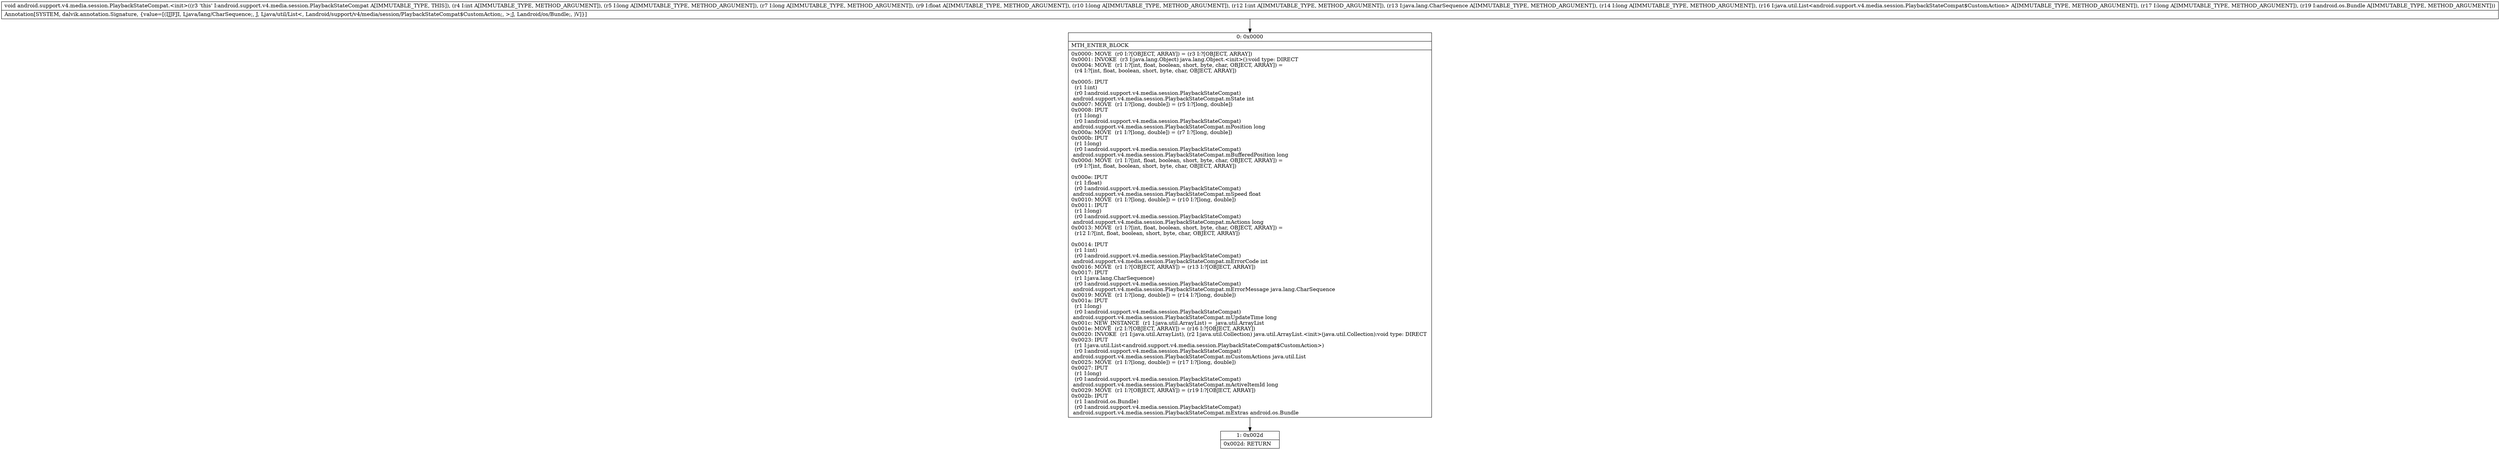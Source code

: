 digraph "CFG forandroid.support.v4.media.session.PlaybackStateCompat.\<init\>(IJJFJILjava\/lang\/CharSequence;JLjava\/util\/List;JLandroid\/os\/Bundle;)V" {
Node_0 [shape=record,label="{0\:\ 0x0000|MTH_ENTER_BLOCK\l|0x0000: MOVE  (r0 I:?[OBJECT, ARRAY]) = (r3 I:?[OBJECT, ARRAY]) \l0x0001: INVOKE  (r3 I:java.lang.Object) java.lang.Object.\<init\>():void type: DIRECT \l0x0004: MOVE  (r1 I:?[int, float, boolean, short, byte, char, OBJECT, ARRAY]) = \l  (r4 I:?[int, float, boolean, short, byte, char, OBJECT, ARRAY])\l \l0x0005: IPUT  \l  (r1 I:int)\l  (r0 I:android.support.v4.media.session.PlaybackStateCompat)\l android.support.v4.media.session.PlaybackStateCompat.mState int \l0x0007: MOVE  (r1 I:?[long, double]) = (r5 I:?[long, double]) \l0x0008: IPUT  \l  (r1 I:long)\l  (r0 I:android.support.v4.media.session.PlaybackStateCompat)\l android.support.v4.media.session.PlaybackStateCompat.mPosition long \l0x000a: MOVE  (r1 I:?[long, double]) = (r7 I:?[long, double]) \l0x000b: IPUT  \l  (r1 I:long)\l  (r0 I:android.support.v4.media.session.PlaybackStateCompat)\l android.support.v4.media.session.PlaybackStateCompat.mBufferedPosition long \l0x000d: MOVE  (r1 I:?[int, float, boolean, short, byte, char, OBJECT, ARRAY]) = \l  (r9 I:?[int, float, boolean, short, byte, char, OBJECT, ARRAY])\l \l0x000e: IPUT  \l  (r1 I:float)\l  (r0 I:android.support.v4.media.session.PlaybackStateCompat)\l android.support.v4.media.session.PlaybackStateCompat.mSpeed float \l0x0010: MOVE  (r1 I:?[long, double]) = (r10 I:?[long, double]) \l0x0011: IPUT  \l  (r1 I:long)\l  (r0 I:android.support.v4.media.session.PlaybackStateCompat)\l android.support.v4.media.session.PlaybackStateCompat.mActions long \l0x0013: MOVE  (r1 I:?[int, float, boolean, short, byte, char, OBJECT, ARRAY]) = \l  (r12 I:?[int, float, boolean, short, byte, char, OBJECT, ARRAY])\l \l0x0014: IPUT  \l  (r1 I:int)\l  (r0 I:android.support.v4.media.session.PlaybackStateCompat)\l android.support.v4.media.session.PlaybackStateCompat.mErrorCode int \l0x0016: MOVE  (r1 I:?[OBJECT, ARRAY]) = (r13 I:?[OBJECT, ARRAY]) \l0x0017: IPUT  \l  (r1 I:java.lang.CharSequence)\l  (r0 I:android.support.v4.media.session.PlaybackStateCompat)\l android.support.v4.media.session.PlaybackStateCompat.mErrorMessage java.lang.CharSequence \l0x0019: MOVE  (r1 I:?[long, double]) = (r14 I:?[long, double]) \l0x001a: IPUT  \l  (r1 I:long)\l  (r0 I:android.support.v4.media.session.PlaybackStateCompat)\l android.support.v4.media.session.PlaybackStateCompat.mUpdateTime long \l0x001c: NEW_INSTANCE  (r1 I:java.util.ArrayList) =  java.util.ArrayList \l0x001e: MOVE  (r2 I:?[OBJECT, ARRAY]) = (r16 I:?[OBJECT, ARRAY]) \l0x0020: INVOKE  (r1 I:java.util.ArrayList), (r2 I:java.util.Collection) java.util.ArrayList.\<init\>(java.util.Collection):void type: DIRECT \l0x0023: IPUT  \l  (r1 I:java.util.List\<android.support.v4.media.session.PlaybackStateCompat$CustomAction\>)\l  (r0 I:android.support.v4.media.session.PlaybackStateCompat)\l android.support.v4.media.session.PlaybackStateCompat.mCustomActions java.util.List \l0x0025: MOVE  (r1 I:?[long, double]) = (r17 I:?[long, double]) \l0x0027: IPUT  \l  (r1 I:long)\l  (r0 I:android.support.v4.media.session.PlaybackStateCompat)\l android.support.v4.media.session.PlaybackStateCompat.mActiveItemId long \l0x0029: MOVE  (r1 I:?[OBJECT, ARRAY]) = (r19 I:?[OBJECT, ARRAY]) \l0x002b: IPUT  \l  (r1 I:android.os.Bundle)\l  (r0 I:android.support.v4.media.session.PlaybackStateCompat)\l android.support.v4.media.session.PlaybackStateCompat.mExtras android.os.Bundle \l}"];
Node_1 [shape=record,label="{1\:\ 0x002d|0x002d: RETURN   \l}"];
MethodNode[shape=record,label="{void android.support.v4.media.session.PlaybackStateCompat.\<init\>((r3 'this' I:android.support.v4.media.session.PlaybackStateCompat A[IMMUTABLE_TYPE, THIS]), (r4 I:int A[IMMUTABLE_TYPE, METHOD_ARGUMENT]), (r5 I:long A[IMMUTABLE_TYPE, METHOD_ARGUMENT]), (r7 I:long A[IMMUTABLE_TYPE, METHOD_ARGUMENT]), (r9 I:float A[IMMUTABLE_TYPE, METHOD_ARGUMENT]), (r10 I:long A[IMMUTABLE_TYPE, METHOD_ARGUMENT]), (r12 I:int A[IMMUTABLE_TYPE, METHOD_ARGUMENT]), (r13 I:java.lang.CharSequence A[IMMUTABLE_TYPE, METHOD_ARGUMENT]), (r14 I:long A[IMMUTABLE_TYPE, METHOD_ARGUMENT]), (r16 I:java.util.List\<android.support.v4.media.session.PlaybackStateCompat$CustomAction\> A[IMMUTABLE_TYPE, METHOD_ARGUMENT]), (r17 I:long A[IMMUTABLE_TYPE, METHOD_ARGUMENT]), (r19 I:android.os.Bundle A[IMMUTABLE_TYPE, METHOD_ARGUMENT]))  | Annotation[SYSTEM, dalvik.annotation.Signature, \{value=[(IJJFJI, Ljava\/lang\/CharSequence;, J, Ljava\/util\/List\<, Landroid\/support\/v4\/media\/session\/PlaybackStateCompat$CustomAction;, \>;J, Landroid\/os\/Bundle;, )V]\}]\l}"];
MethodNode -> Node_0;
Node_0 -> Node_1;
}


